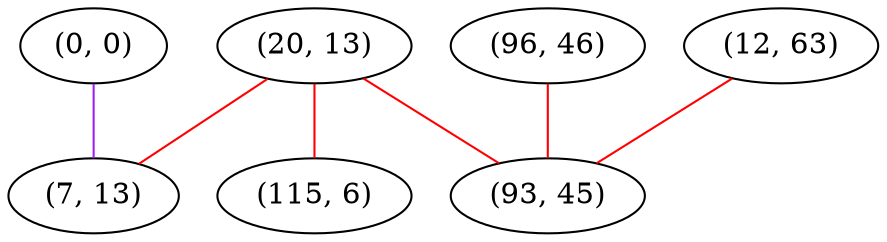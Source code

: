 graph "" {
"(20, 13)";
"(0, 0)";
"(115, 6)";
"(96, 46)";
"(7, 13)";
"(12, 63)";
"(93, 45)";
"(20, 13)" -- "(7, 13)"  [color=red, key=0, weight=1];
"(20, 13)" -- "(93, 45)"  [color=red, key=0, weight=1];
"(20, 13)" -- "(115, 6)"  [color=red, key=0, weight=1];
"(0, 0)" -- "(7, 13)"  [color=purple, key=0, weight=4];
"(96, 46)" -- "(93, 45)"  [color=red, key=0, weight=1];
"(12, 63)" -- "(93, 45)"  [color=red, key=0, weight=1];
}
